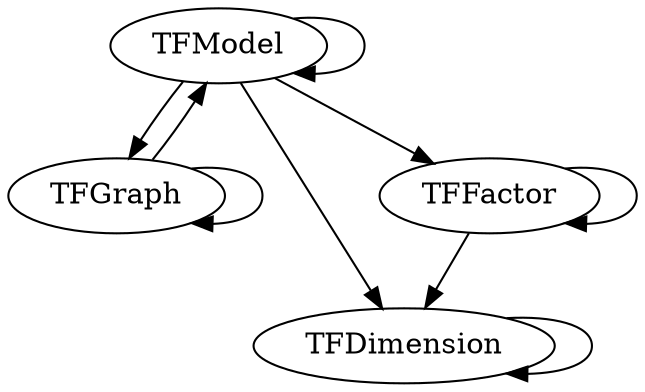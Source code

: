 /* Created by mdot for Matlab */
digraph m2html {
  TFDimension -> TFDimension;
  TFFactor -> TFDimension;
  TFFactor -> TFFactor;
  TFGraph -> TFGraph;
  TFGraph -> TFModel;
  TFModel -> TFDimension;
  TFModel -> TFFactor;
  TFModel -> TFGraph;
  TFModel -> TFModel;

  TFDimension [URL="TFDimension.html"];
  TFFactor [URL="TFFactor.html"];
  TFGraph [URL="TFGraph.html"];
  TFModel [URL="TFModel.html"];
}